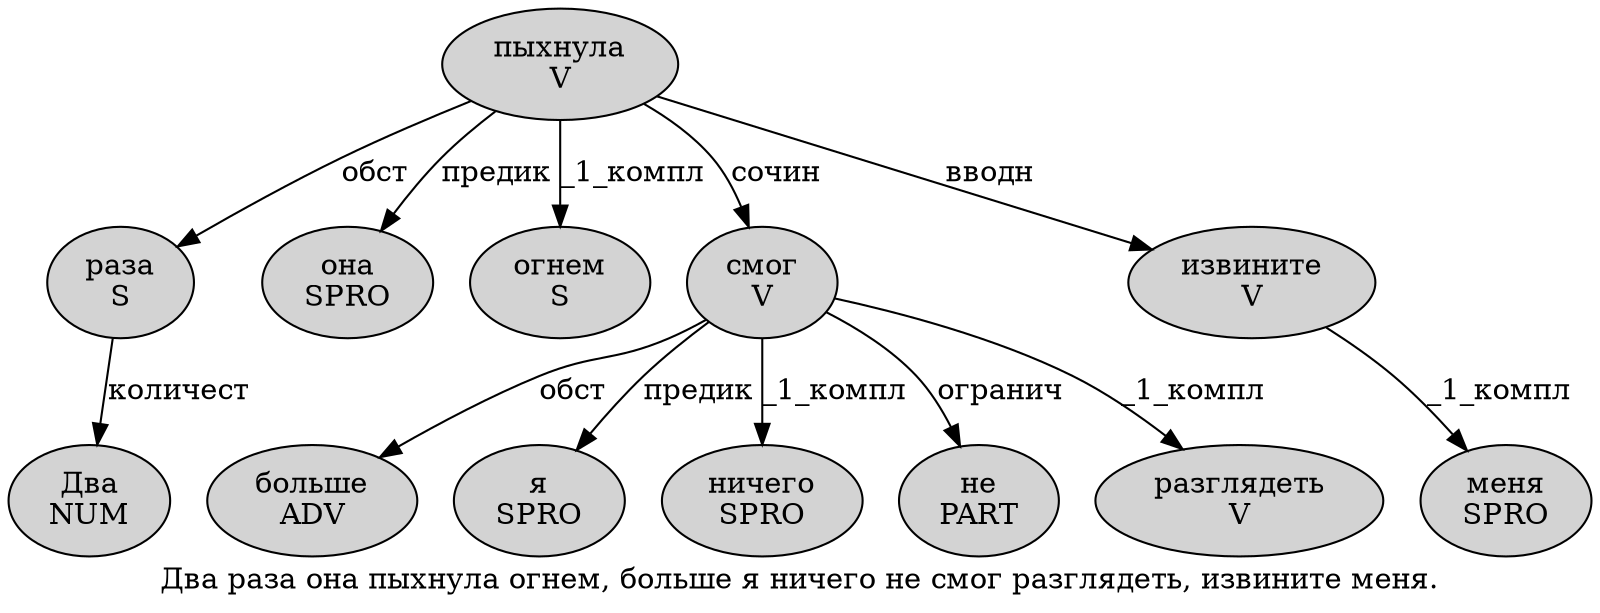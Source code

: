 digraph SENTENCE_4699 {
	graph [label="Два раза она пыхнула огнем, больше я ничего не смог разглядеть, извините меня."]
	node [style=filled]
		0 [label="Два
NUM" color="" fillcolor=lightgray penwidth=1 shape=ellipse]
		1 [label="раза
S" color="" fillcolor=lightgray penwidth=1 shape=ellipse]
		2 [label="она
SPRO" color="" fillcolor=lightgray penwidth=1 shape=ellipse]
		3 [label="пыхнула
V" color="" fillcolor=lightgray penwidth=1 shape=ellipse]
		4 [label="огнем
S" color="" fillcolor=lightgray penwidth=1 shape=ellipse]
		6 [label="больше
ADV" color="" fillcolor=lightgray penwidth=1 shape=ellipse]
		7 [label="я
SPRO" color="" fillcolor=lightgray penwidth=1 shape=ellipse]
		8 [label="ничего
SPRO" color="" fillcolor=lightgray penwidth=1 shape=ellipse]
		9 [label="не
PART" color="" fillcolor=lightgray penwidth=1 shape=ellipse]
		10 [label="смог
V" color="" fillcolor=lightgray penwidth=1 shape=ellipse]
		11 [label="разглядеть
V" color="" fillcolor=lightgray penwidth=1 shape=ellipse]
		13 [label="извините
V" color="" fillcolor=lightgray penwidth=1 shape=ellipse]
		14 [label="меня
SPRO" color="" fillcolor=lightgray penwidth=1 shape=ellipse]
			3 -> 1 [label="обст"]
			3 -> 2 [label="предик"]
			3 -> 4 [label="_1_компл"]
			3 -> 10 [label="сочин"]
			3 -> 13 [label="вводн"]
			13 -> 14 [label="_1_компл"]
			1 -> 0 [label="количест"]
			10 -> 6 [label="обст"]
			10 -> 7 [label="предик"]
			10 -> 8 [label="_1_компл"]
			10 -> 9 [label="огранич"]
			10 -> 11 [label="_1_компл"]
}